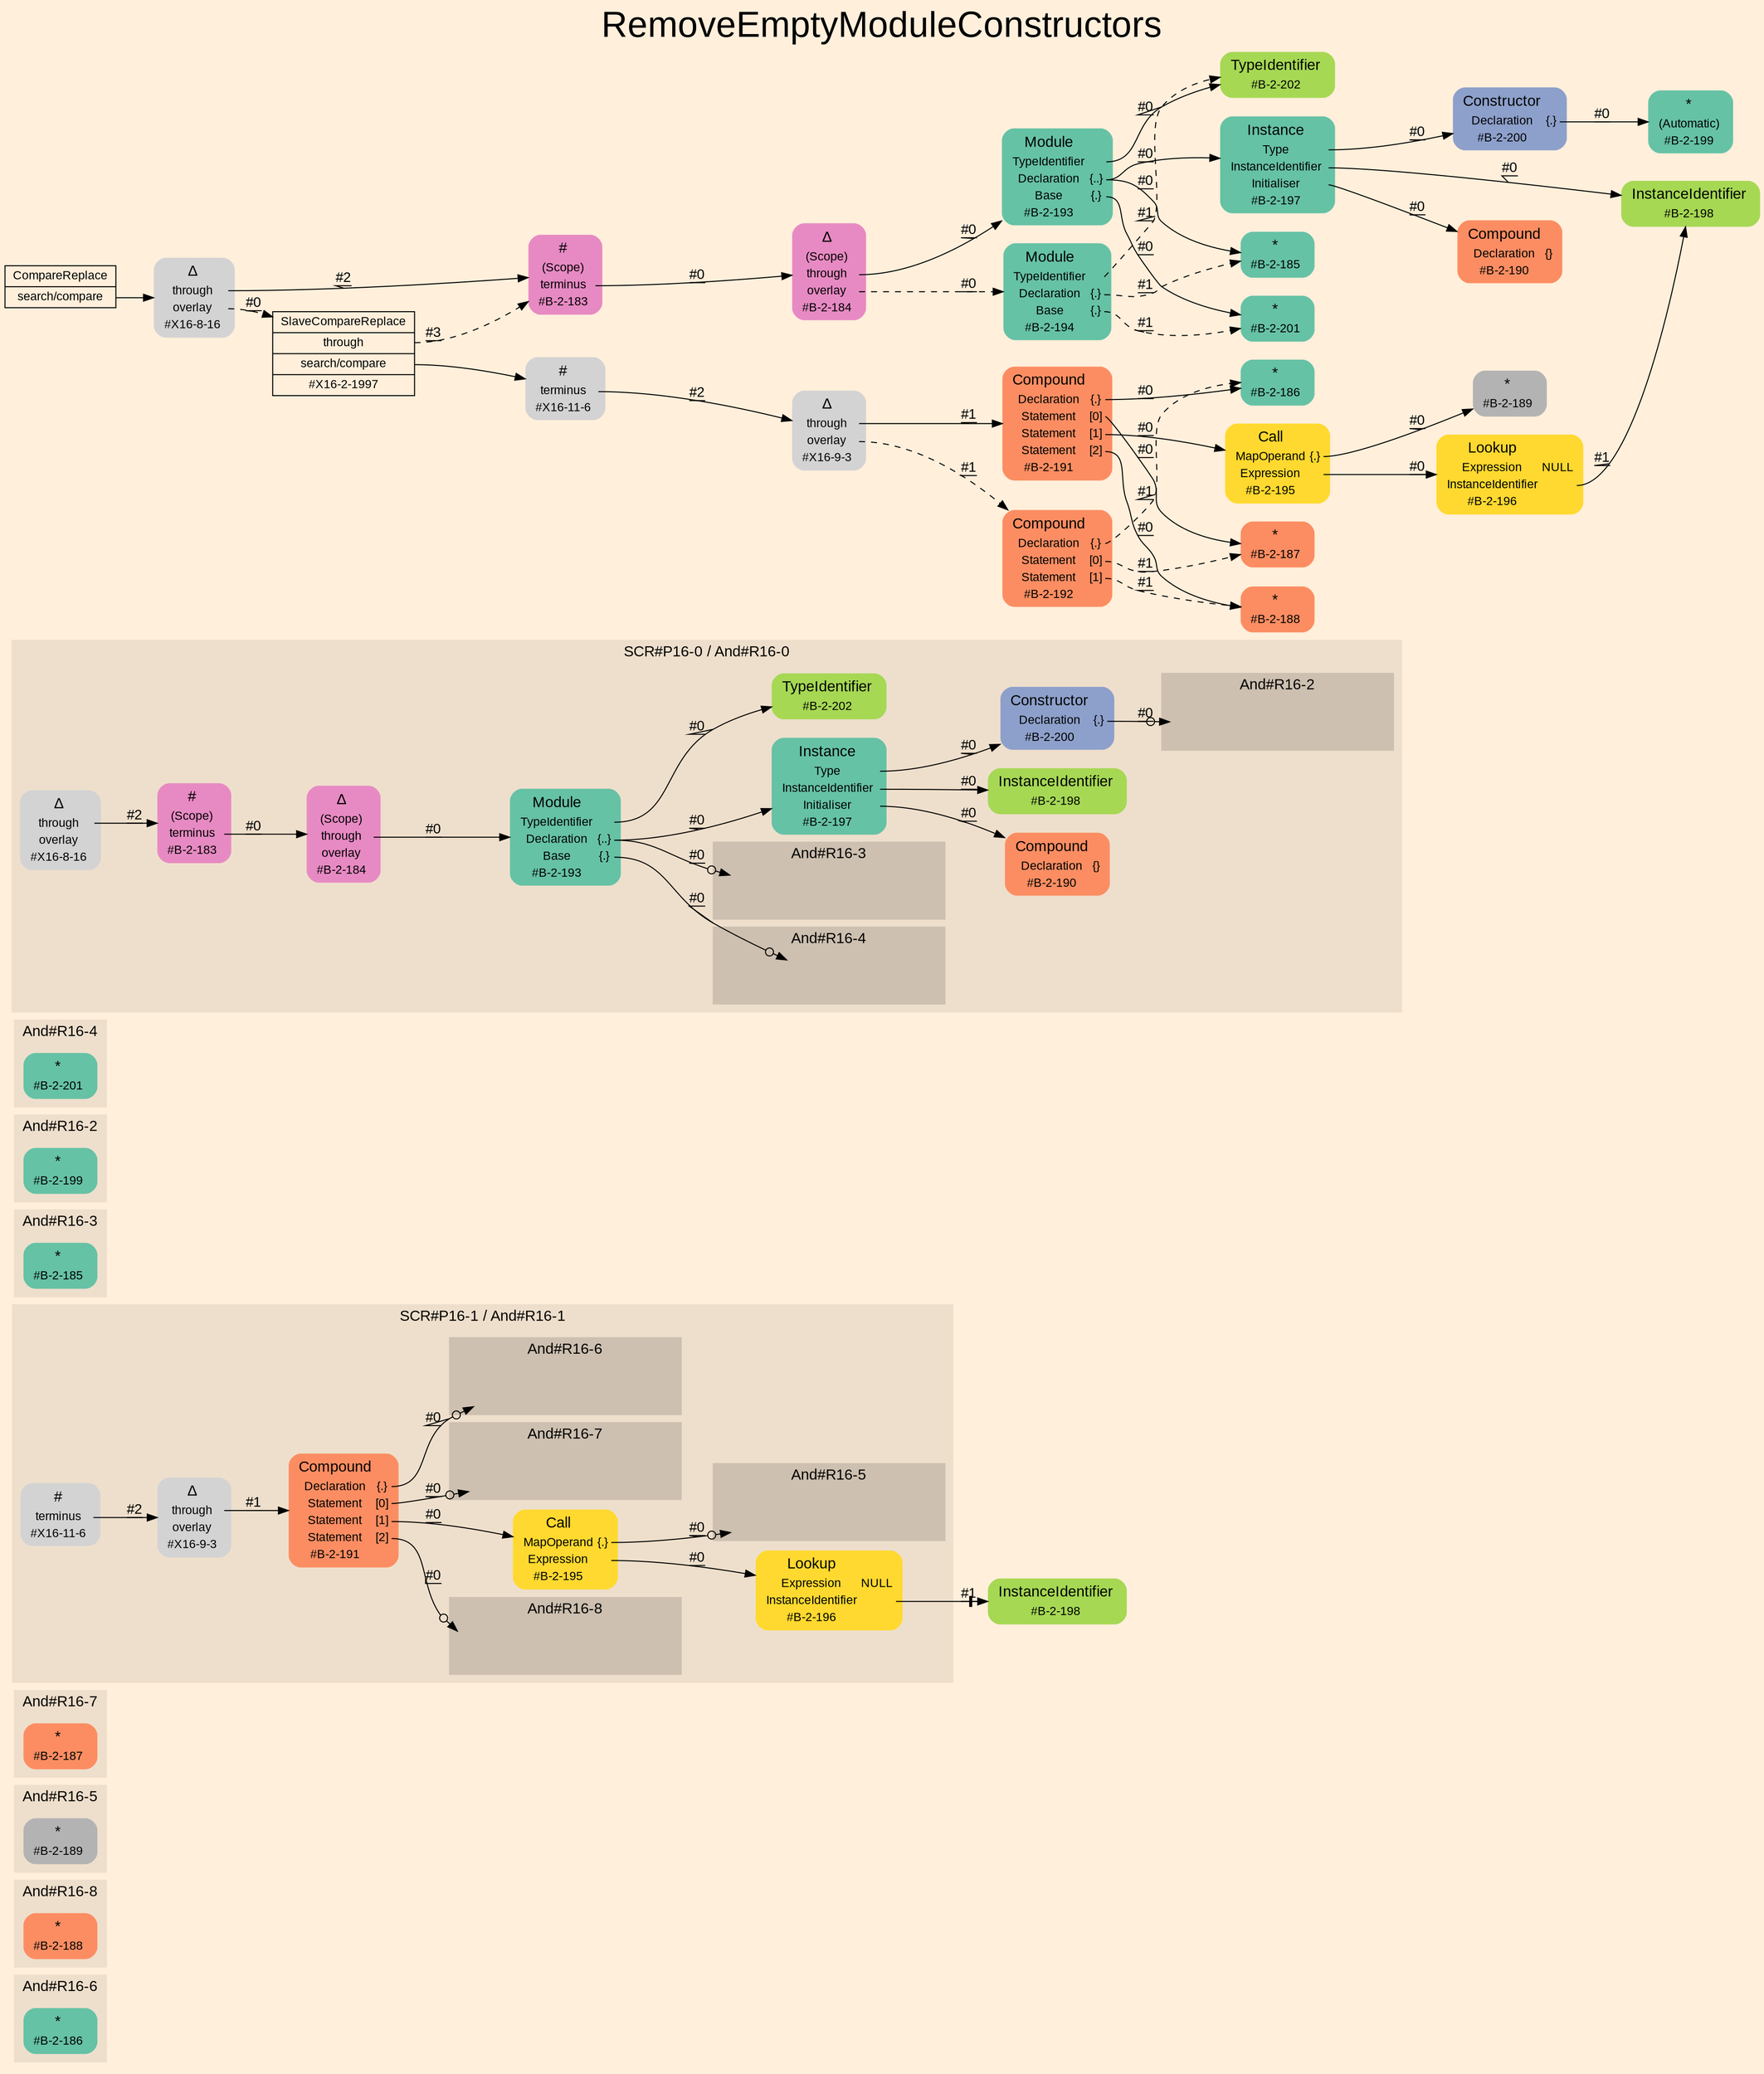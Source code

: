 digraph "RemoveEmptyModuleConstructors" {
label = "RemoveEmptyModuleConstructors"
labelloc = t
fontsize = "36"
graph [
    rankdir = "LR"
    ranksep = 0.3
    bgcolor = antiquewhite1
    color = black
    fontcolor = black
    fontname = "Arial"
];
node [
    fontname = "Arial"
];
edge [
    fontname = "Arial"
];

// -------------------- figure And#R16-6 --------------------
// -------- region And#R16-6 ----------
subgraph "clusterAnd#R16-6" {
    label = "And#R16-6"
    style = "filled"
    color = antiquewhite2
    fontsize = "15"
    "And#R16-6/#B-2-186" [
        // -------- block And#R16-6/#B-2-186 ----------
        shape = "plaintext"
        fillcolor = "/set28/1"
        label = <<TABLE BORDER="0" CELLBORDER="0" CELLSPACING="0">
         <TR><TD><FONT POINT-SIZE="15.0">*</FONT></TD><TD></TD></TR>
         <TR><TD>#B-2-186</TD><TD PORT="port0"></TD></TR>
        </TABLE>>
        style = "rounded,filled"
        fontsize = "12"
    ];
    
}


// -------------------- figure And#R16-8 --------------------
// -------- region And#R16-8 ----------
subgraph "clusterAnd#R16-8" {
    label = "And#R16-8"
    style = "filled"
    color = antiquewhite2
    fontsize = "15"
    "And#R16-8/#B-2-188" [
        // -------- block And#R16-8/#B-2-188 ----------
        shape = "plaintext"
        fillcolor = "/set28/2"
        label = <<TABLE BORDER="0" CELLBORDER="0" CELLSPACING="0">
         <TR><TD><FONT POINT-SIZE="15.0">*</FONT></TD><TD></TD></TR>
         <TR><TD>#B-2-188</TD><TD PORT="port0"></TD></TR>
        </TABLE>>
        style = "rounded,filled"
        fontsize = "12"
    ];
    
}


// -------------------- figure And#R16-5 --------------------
// -------- region And#R16-5 ----------
subgraph "clusterAnd#R16-5" {
    label = "And#R16-5"
    style = "filled"
    color = antiquewhite2
    fontsize = "15"
    "And#R16-5/#B-2-189" [
        // -------- block And#R16-5/#B-2-189 ----------
        shape = "plaintext"
        fillcolor = "/set28/8"
        label = <<TABLE BORDER="0" CELLBORDER="0" CELLSPACING="0">
         <TR><TD><FONT POINT-SIZE="15.0">*</FONT></TD><TD></TD></TR>
         <TR><TD>#B-2-189</TD><TD PORT="port0"></TD></TR>
        </TABLE>>
        style = "rounded,filled"
        fontsize = "12"
    ];
    
}


// -------------------- figure And#R16-7 --------------------
// -------- region And#R16-7 ----------
subgraph "clusterAnd#R16-7" {
    label = "And#R16-7"
    style = "filled"
    color = antiquewhite2
    fontsize = "15"
    "And#R16-7/#B-2-187" [
        // -------- block And#R16-7/#B-2-187 ----------
        shape = "plaintext"
        fillcolor = "/set28/2"
        label = <<TABLE BORDER="0" CELLBORDER="0" CELLSPACING="0">
         <TR><TD><FONT POINT-SIZE="15.0">*</FONT></TD><TD></TD></TR>
         <TR><TD>#B-2-187</TD><TD PORT="port0"></TD></TR>
        </TABLE>>
        style = "rounded,filled"
        fontsize = "12"
    ];
    
}


// -------------------- figure And#R16-1 --------------------
// -------- region And#R16-1 ----------
subgraph "clusterAnd#R16-1" {
    label = "SCR#P16-1 / And#R16-1"
    style = "filled"
    color = antiquewhite2
    fontsize = "15"
    "And#R16-1/#B-2-191" [
        // -------- block And#R16-1/#B-2-191 ----------
        shape = "plaintext"
        fillcolor = "/set28/2"
        label = <<TABLE BORDER="0" CELLBORDER="0" CELLSPACING="0">
         <TR><TD><FONT POINT-SIZE="15.0">Compound</FONT></TD><TD></TD></TR>
         <TR><TD>Declaration</TD><TD PORT="port0">{.}</TD></TR>
         <TR><TD>Statement</TD><TD PORT="port1">[0]</TD></TR>
         <TR><TD>Statement</TD><TD PORT="port2">[1]</TD></TR>
         <TR><TD>Statement</TD><TD PORT="port3">[2]</TD></TR>
         <TR><TD>#B-2-191</TD><TD PORT="port4"></TD></TR>
        </TABLE>>
        style = "rounded,filled"
        fontsize = "12"
    ];
    
    "And#R16-1/#B-2-195" [
        // -------- block And#R16-1/#B-2-195 ----------
        shape = "plaintext"
        fillcolor = "/set28/6"
        label = <<TABLE BORDER="0" CELLBORDER="0" CELLSPACING="0">
         <TR><TD><FONT POINT-SIZE="15.0">Call</FONT></TD><TD></TD></TR>
         <TR><TD>MapOperand</TD><TD PORT="port0">{.}</TD></TR>
         <TR><TD>Expression</TD><TD PORT="port1"></TD></TR>
         <TR><TD>#B-2-195</TD><TD PORT="port2"></TD></TR>
        </TABLE>>
        style = "rounded,filled"
        fontsize = "12"
    ];
    
    "And#R16-1/#X16-9-3" [
        // -------- block And#R16-1/#X16-9-3 ----------
        shape = "plaintext"
        label = <<TABLE BORDER="0" CELLBORDER="0" CELLSPACING="0">
         <TR><TD><FONT POINT-SIZE="15.0">Δ</FONT></TD><TD></TD></TR>
         <TR><TD>through</TD><TD PORT="port0"></TD></TR>
         <TR><TD>overlay</TD><TD PORT="port1"></TD></TR>
         <TR><TD>#X16-9-3</TD><TD PORT="port2"></TD></TR>
        </TABLE>>
        style = "rounded,filled"
        fontsize = "12"
    ];
    
    "And#R16-1/#B-2-196" [
        // -------- block And#R16-1/#B-2-196 ----------
        shape = "plaintext"
        fillcolor = "/set28/6"
        label = <<TABLE BORDER="0" CELLBORDER="0" CELLSPACING="0">
         <TR><TD><FONT POINT-SIZE="15.0">Lookup</FONT></TD><TD></TD></TR>
         <TR><TD>Expression</TD><TD PORT="port0">NULL</TD></TR>
         <TR><TD>InstanceIdentifier</TD><TD PORT="port1"></TD></TR>
         <TR><TD>#B-2-196</TD><TD PORT="port2"></TD></TR>
        </TABLE>>
        style = "rounded,filled"
        fontsize = "12"
    ];
    
    "And#R16-1/#X16-11-6" [
        // -------- block And#R16-1/#X16-11-6 ----------
        shape = "plaintext"
        label = <<TABLE BORDER="0" CELLBORDER="0" CELLSPACING="0">
         <TR><TD><FONT POINT-SIZE="15.0">#</FONT></TD><TD></TD></TR>
         <TR><TD>terminus</TD><TD PORT="port0"></TD></TR>
         <TR><TD>#X16-11-6</TD><TD PORT="port1"></TD></TR>
        </TABLE>>
        style = "rounded,filled"
        fontsize = "12"
    ];
    
    // -------- region And#R16-1/And#R16-5 ----------
    subgraph "clusterAnd#R16-1/And#R16-5" {
        label = "And#R16-5"
        style = "filled"
        color = antiquewhite3
        fontsize = "15"
        "And#R16-1/And#R16-5/#B-2-189" [
            // -------- block And#R16-1/And#R16-5/#B-2-189 ----------
            shape = none
            fillcolor = "/set28/8"
            style = "invisible"
        ];
        
    }
    
    // -------- region And#R16-1/And#R16-6 ----------
    subgraph "clusterAnd#R16-1/And#R16-6" {
        label = "And#R16-6"
        style = "filled"
        color = antiquewhite3
        fontsize = "15"
        "And#R16-1/And#R16-6/#B-2-186" [
            // -------- block And#R16-1/And#R16-6/#B-2-186 ----------
            shape = none
            fillcolor = "/set28/1"
            style = "invisible"
        ];
        
    }
    
    // -------- region And#R16-1/And#R16-7 ----------
    subgraph "clusterAnd#R16-1/And#R16-7" {
        label = "And#R16-7"
        style = "filled"
        color = antiquewhite3
        fontsize = "15"
        "And#R16-1/And#R16-7/#B-2-187" [
            // -------- block And#R16-1/And#R16-7/#B-2-187 ----------
            shape = none
            fillcolor = "/set28/2"
            style = "invisible"
        ];
        
    }
    
    // -------- region And#R16-1/And#R16-8 ----------
    subgraph "clusterAnd#R16-1/And#R16-8" {
        label = "And#R16-8"
        style = "filled"
        color = antiquewhite3
        fontsize = "15"
        "And#R16-1/And#R16-8/#B-2-188" [
            // -------- block And#R16-1/And#R16-8/#B-2-188 ----------
            shape = none
            fillcolor = "/set28/2"
            style = "invisible"
        ];
        
    }
    
}

"And#R16-1/#B-2-198" [
    // -------- block And#R16-1/#B-2-198 ----------
    shape = "plaintext"
    fillcolor = "/set28/5"
    label = <<TABLE BORDER="0" CELLBORDER="0" CELLSPACING="0">
     <TR><TD><FONT POINT-SIZE="15.0">InstanceIdentifier</FONT></TD><TD></TD></TR>
     <TR><TD>#B-2-198</TD><TD PORT="port0"></TD></TR>
    </TABLE>>
    style = "rounded,filled"
    fontsize = "12"
];

"And#R16-1/#B-2-191":port0 -> "And#R16-1/And#R16-6/#B-2-186" [
    arrowhead="normalnoneodot"
    label = "#0"
    decorate = true
    color = black
    fontcolor = black
];

"And#R16-1/#B-2-191":port1 -> "And#R16-1/And#R16-7/#B-2-187" [
    arrowhead="normalnoneodot"
    label = "#0"
    decorate = true
    color = black
    fontcolor = black
];

"And#R16-1/#B-2-191":port2 -> "And#R16-1/#B-2-195" [
    label = "#0"
    decorate = true
    color = black
    fontcolor = black
];

"And#R16-1/#B-2-191":port3 -> "And#R16-1/And#R16-8/#B-2-188" [
    arrowhead="normalnoneodot"
    label = "#0"
    decorate = true
    color = black
    fontcolor = black
];

"And#R16-1/#B-2-195":port0 -> "And#R16-1/And#R16-5/#B-2-189" [
    arrowhead="normalnoneodot"
    label = "#0"
    decorate = true
    color = black
    fontcolor = black
];

"And#R16-1/#B-2-195":port1 -> "And#R16-1/#B-2-196" [
    label = "#0"
    decorate = true
    color = black
    fontcolor = black
];

"And#R16-1/#X16-9-3":port0 -> "And#R16-1/#B-2-191" [
    label = "#1"
    decorate = true
    color = black
    fontcolor = black
];

"And#R16-1/#B-2-196":port1 -> "And#R16-1/#B-2-198" [
    arrowhead="normalnonetee"
    label = "#1"
    decorate = true
    color = black
    fontcolor = black
];

"And#R16-1/#X16-11-6":port0 -> "And#R16-1/#X16-9-3" [
    label = "#2"
    decorate = true
    color = black
    fontcolor = black
];


// -------------------- figure And#R16-3 --------------------
// -------- region And#R16-3 ----------
subgraph "clusterAnd#R16-3" {
    label = "And#R16-3"
    style = "filled"
    color = antiquewhite2
    fontsize = "15"
    "And#R16-3/#B-2-185" [
        // -------- block And#R16-3/#B-2-185 ----------
        shape = "plaintext"
        fillcolor = "/set28/1"
        label = <<TABLE BORDER="0" CELLBORDER="0" CELLSPACING="0">
         <TR><TD><FONT POINT-SIZE="15.0">*</FONT></TD><TD></TD></TR>
         <TR><TD>#B-2-185</TD><TD PORT="port0"></TD></TR>
        </TABLE>>
        style = "rounded,filled"
        fontsize = "12"
    ];
    
}


// -------------------- figure And#R16-2 --------------------
// -------- region And#R16-2 ----------
subgraph "clusterAnd#R16-2" {
    label = "And#R16-2"
    style = "filled"
    color = antiquewhite2
    fontsize = "15"
    "And#R16-2/#B-2-199" [
        // -------- block And#R16-2/#B-2-199 ----------
        shape = "plaintext"
        fillcolor = "/set28/1"
        label = <<TABLE BORDER="0" CELLBORDER="0" CELLSPACING="0">
         <TR><TD><FONT POINT-SIZE="15.0">*</FONT></TD><TD></TD></TR>
         <TR><TD>#B-2-199</TD><TD PORT="port0"></TD></TR>
        </TABLE>>
        style = "rounded,filled"
        fontsize = "12"
    ];
    
}


// -------------------- figure And#R16-4 --------------------
// -------- region And#R16-4 ----------
subgraph "clusterAnd#R16-4" {
    label = "And#R16-4"
    style = "filled"
    color = antiquewhite2
    fontsize = "15"
    "And#R16-4/#B-2-201" [
        // -------- block And#R16-4/#B-2-201 ----------
        shape = "plaintext"
        fillcolor = "/set28/1"
        label = <<TABLE BORDER="0" CELLBORDER="0" CELLSPACING="0">
         <TR><TD><FONT POINT-SIZE="15.0">*</FONT></TD><TD></TD></TR>
         <TR><TD>#B-2-201</TD><TD PORT="port0"></TD></TR>
        </TABLE>>
        style = "rounded,filled"
        fontsize = "12"
    ];
    
}


// -------------------- figure And#R16-0 --------------------
// -------- region And#R16-0 ----------
subgraph "clusterAnd#R16-0" {
    label = "SCR#P16-0 / And#R16-0"
    style = "filled"
    color = antiquewhite2
    fontsize = "15"
    "And#R16-0/#B-2-193" [
        // -------- block And#R16-0/#B-2-193 ----------
        shape = "plaintext"
        fillcolor = "/set28/1"
        label = <<TABLE BORDER="0" CELLBORDER="0" CELLSPACING="0">
         <TR><TD><FONT POINT-SIZE="15.0">Module</FONT></TD><TD></TD></TR>
         <TR><TD>TypeIdentifier</TD><TD PORT="port0"></TD></TR>
         <TR><TD>Declaration</TD><TD PORT="port1">{..}</TD></TR>
         <TR><TD>Base</TD><TD PORT="port2">{.}</TD></TR>
         <TR><TD>#B-2-193</TD><TD PORT="port3"></TD></TR>
        </TABLE>>
        style = "rounded,filled"
        fontsize = "12"
    ];
    
    "And#R16-0/#B-2-200" [
        // -------- block And#R16-0/#B-2-200 ----------
        shape = "plaintext"
        fillcolor = "/set28/3"
        label = <<TABLE BORDER="0" CELLBORDER="0" CELLSPACING="0">
         <TR><TD><FONT POINT-SIZE="15.0">Constructor</FONT></TD><TD></TD></TR>
         <TR><TD>Declaration</TD><TD PORT="port0">{.}</TD></TR>
         <TR><TD>#B-2-200</TD><TD PORT="port1"></TD></TR>
        </TABLE>>
        style = "rounded,filled"
        fontsize = "12"
    ];
    
    "And#R16-0/#B-2-183" [
        // -------- block And#R16-0/#B-2-183 ----------
        shape = "plaintext"
        fillcolor = "/set28/4"
        label = <<TABLE BORDER="0" CELLBORDER="0" CELLSPACING="0">
         <TR><TD><FONT POINT-SIZE="15.0">#</FONT></TD><TD></TD></TR>
         <TR><TD>(Scope)</TD><TD PORT="port0"></TD></TR>
         <TR><TD>terminus</TD><TD PORT="port1"></TD></TR>
         <TR><TD>#B-2-183</TD><TD PORT="port2"></TD></TR>
        </TABLE>>
        style = "rounded,filled"
        fontsize = "12"
    ];
    
    "And#R16-0/#B-2-184" [
        // -------- block And#R16-0/#B-2-184 ----------
        shape = "plaintext"
        fillcolor = "/set28/4"
        label = <<TABLE BORDER="0" CELLBORDER="0" CELLSPACING="0">
         <TR><TD><FONT POINT-SIZE="15.0">Δ</FONT></TD><TD></TD></TR>
         <TR><TD>(Scope)</TD><TD PORT="port0"></TD></TR>
         <TR><TD>through</TD><TD PORT="port1"></TD></TR>
         <TR><TD>overlay</TD><TD PORT="port2"></TD></TR>
         <TR><TD>#B-2-184</TD><TD PORT="port3"></TD></TR>
        </TABLE>>
        style = "rounded,filled"
        fontsize = "12"
    ];
    
    "And#R16-0/#B-2-197" [
        // -------- block And#R16-0/#B-2-197 ----------
        shape = "plaintext"
        fillcolor = "/set28/1"
        label = <<TABLE BORDER="0" CELLBORDER="0" CELLSPACING="0">
         <TR><TD><FONT POINT-SIZE="15.0">Instance</FONT></TD><TD></TD></TR>
         <TR><TD>Type</TD><TD PORT="port0"></TD></TR>
         <TR><TD>InstanceIdentifier</TD><TD PORT="port1"></TD></TR>
         <TR><TD>Initialiser</TD><TD PORT="port2"></TD></TR>
         <TR><TD>#B-2-197</TD><TD PORT="port3"></TD></TR>
        </TABLE>>
        style = "rounded,filled"
        fontsize = "12"
    ];
    
    "And#R16-0/#B-2-202" [
        // -------- block And#R16-0/#B-2-202 ----------
        shape = "plaintext"
        fillcolor = "/set28/5"
        label = <<TABLE BORDER="0" CELLBORDER="0" CELLSPACING="0">
         <TR><TD><FONT POINT-SIZE="15.0">TypeIdentifier</FONT></TD><TD></TD></TR>
         <TR><TD>#B-2-202</TD><TD PORT="port0"></TD></TR>
        </TABLE>>
        style = "rounded,filled"
        fontsize = "12"
    ];
    
    "And#R16-0/#B-2-198" [
        // -------- block And#R16-0/#B-2-198 ----------
        shape = "plaintext"
        fillcolor = "/set28/5"
        label = <<TABLE BORDER="0" CELLBORDER="0" CELLSPACING="0">
         <TR><TD><FONT POINT-SIZE="15.0">InstanceIdentifier</FONT></TD><TD></TD></TR>
         <TR><TD>#B-2-198</TD><TD PORT="port0"></TD></TR>
        </TABLE>>
        style = "rounded,filled"
        fontsize = "12"
    ];
    
    "And#R16-0/#X16-8-16" [
        // -------- block And#R16-0/#X16-8-16 ----------
        shape = "plaintext"
        label = <<TABLE BORDER="0" CELLBORDER="0" CELLSPACING="0">
         <TR><TD><FONT POINT-SIZE="15.0">Δ</FONT></TD><TD></TD></TR>
         <TR><TD>through</TD><TD PORT="port0"></TD></TR>
         <TR><TD>overlay</TD><TD PORT="port1"></TD></TR>
         <TR><TD>#X16-8-16</TD><TD PORT="port2"></TD></TR>
        </TABLE>>
        style = "rounded,filled"
        fontsize = "12"
    ];
    
    "And#R16-0/#B-2-190" [
        // -------- block And#R16-0/#B-2-190 ----------
        shape = "plaintext"
        fillcolor = "/set28/2"
        label = <<TABLE BORDER="0" CELLBORDER="0" CELLSPACING="0">
         <TR><TD><FONT POINT-SIZE="15.0">Compound</FONT></TD><TD></TD></TR>
         <TR><TD>Declaration</TD><TD PORT="port0">{}</TD></TR>
         <TR><TD>#B-2-190</TD><TD PORT="port1"></TD></TR>
        </TABLE>>
        style = "rounded,filled"
        fontsize = "12"
    ];
    
    // -------- region And#R16-0/And#R16-2 ----------
    subgraph "clusterAnd#R16-0/And#R16-2" {
        label = "And#R16-2"
        style = "filled"
        color = antiquewhite3
        fontsize = "15"
        "And#R16-0/And#R16-2/#B-2-199" [
            // -------- block And#R16-0/And#R16-2/#B-2-199 ----------
            shape = none
            fillcolor = "/set28/1"
            style = "invisible"
        ];
        
    }
    
    // -------- region And#R16-0/And#R16-3 ----------
    subgraph "clusterAnd#R16-0/And#R16-3" {
        label = "And#R16-3"
        style = "filled"
        color = antiquewhite3
        fontsize = "15"
        "And#R16-0/And#R16-3/#B-2-185" [
            // -------- block And#R16-0/And#R16-3/#B-2-185 ----------
            shape = none
            fillcolor = "/set28/1"
            style = "invisible"
        ];
        
    }
    
    // -------- region And#R16-0/And#R16-4 ----------
    subgraph "clusterAnd#R16-0/And#R16-4" {
        label = "And#R16-4"
        style = "filled"
        color = antiquewhite3
        fontsize = "15"
        "And#R16-0/And#R16-4/#B-2-201" [
            // -------- block And#R16-0/And#R16-4/#B-2-201 ----------
            shape = none
            fillcolor = "/set28/1"
            style = "invisible"
        ];
        
    }
    
}

"And#R16-0/#B-2-193":port0 -> "And#R16-0/#B-2-202" [
    label = "#0"
    decorate = true
    color = black
    fontcolor = black
];

"And#R16-0/#B-2-193":port1 -> "And#R16-0/#B-2-197" [
    label = "#0"
    decorate = true
    color = black
    fontcolor = black
];

"And#R16-0/#B-2-193":port1 -> "And#R16-0/And#R16-3/#B-2-185" [
    arrowhead="normalnoneodot"
    label = "#0"
    decorate = true
    color = black
    fontcolor = black
];

"And#R16-0/#B-2-193":port2 -> "And#R16-0/And#R16-4/#B-2-201" [
    arrowhead="normalnoneodot"
    label = "#0"
    decorate = true
    color = black
    fontcolor = black
];

"And#R16-0/#B-2-200":port0 -> "And#R16-0/And#R16-2/#B-2-199" [
    arrowhead="normalnoneodot"
    label = "#0"
    decorate = true
    color = black
    fontcolor = black
];

"And#R16-0/#B-2-183":port1 -> "And#R16-0/#B-2-184" [
    label = "#0"
    decorate = true
    color = black
    fontcolor = black
];

"And#R16-0/#B-2-184":port1 -> "And#R16-0/#B-2-193" [
    label = "#0"
    decorate = true
    color = black
    fontcolor = black
];

"And#R16-0/#B-2-197":port0 -> "And#R16-0/#B-2-200" [
    label = "#0"
    decorate = true
    color = black
    fontcolor = black
];

"And#R16-0/#B-2-197":port1 -> "And#R16-0/#B-2-198" [
    label = "#0"
    decorate = true
    color = black
    fontcolor = black
];

"And#R16-0/#B-2-197":port2 -> "And#R16-0/#B-2-190" [
    label = "#0"
    decorate = true
    color = black
    fontcolor = black
];

"And#R16-0/#X16-8-16":port0 -> "And#R16-0/#B-2-183" [
    label = "#2"
    decorate = true
    color = black
    fontcolor = black
];


// -------------------- transformation figure --------------------
"CR#X16-10-16" [
    // -------- block CR#X16-10-16 ----------
    shape = "record"
    fillcolor = antiquewhite1
    label = "<fixed> CompareReplace | <port0> search/compare"
    style = "filled"
    fontsize = "12"
    color = black
    fontcolor = black
];

"#X16-8-16" [
    // -------- block #X16-8-16 ----------
    shape = "plaintext"
    label = <<TABLE BORDER="0" CELLBORDER="0" CELLSPACING="0">
     <TR><TD><FONT POINT-SIZE="15.0">Δ</FONT></TD><TD></TD></TR>
     <TR><TD>through</TD><TD PORT="port0"></TD></TR>
     <TR><TD>overlay</TD><TD PORT="port1"></TD></TR>
     <TR><TD>#X16-8-16</TD><TD PORT="port2"></TD></TR>
    </TABLE>>
    style = "rounded,filled"
    fontsize = "12"
];

"#B-2-183" [
    // -------- block #B-2-183 ----------
    shape = "plaintext"
    fillcolor = "/set28/4"
    label = <<TABLE BORDER="0" CELLBORDER="0" CELLSPACING="0">
     <TR><TD><FONT POINT-SIZE="15.0">#</FONT></TD><TD></TD></TR>
     <TR><TD>(Scope)</TD><TD PORT="port0"></TD></TR>
     <TR><TD>terminus</TD><TD PORT="port1"></TD></TR>
     <TR><TD>#B-2-183</TD><TD PORT="port2"></TD></TR>
    </TABLE>>
    style = "rounded,filled"
    fontsize = "12"
];

"#B-2-184" [
    // -------- block #B-2-184 ----------
    shape = "plaintext"
    fillcolor = "/set28/4"
    label = <<TABLE BORDER="0" CELLBORDER="0" CELLSPACING="0">
     <TR><TD><FONT POINT-SIZE="15.0">Δ</FONT></TD><TD></TD></TR>
     <TR><TD>(Scope)</TD><TD PORT="port0"></TD></TR>
     <TR><TD>through</TD><TD PORT="port1"></TD></TR>
     <TR><TD>overlay</TD><TD PORT="port2"></TD></TR>
     <TR><TD>#B-2-184</TD><TD PORT="port3"></TD></TR>
    </TABLE>>
    style = "rounded,filled"
    fontsize = "12"
];

"#B-2-193" [
    // -------- block #B-2-193 ----------
    shape = "plaintext"
    fillcolor = "/set28/1"
    label = <<TABLE BORDER="0" CELLBORDER="0" CELLSPACING="0">
     <TR><TD><FONT POINT-SIZE="15.0">Module</FONT></TD><TD></TD></TR>
     <TR><TD>TypeIdentifier</TD><TD PORT="port0"></TD></TR>
     <TR><TD>Declaration</TD><TD PORT="port1">{..}</TD></TR>
     <TR><TD>Base</TD><TD PORT="port2">{.}</TD></TR>
     <TR><TD>#B-2-193</TD><TD PORT="port3"></TD></TR>
    </TABLE>>
    style = "rounded,filled"
    fontsize = "12"
];

"#B-2-202" [
    // -------- block #B-2-202 ----------
    shape = "plaintext"
    fillcolor = "/set28/5"
    label = <<TABLE BORDER="0" CELLBORDER="0" CELLSPACING="0">
     <TR><TD><FONT POINT-SIZE="15.0">TypeIdentifier</FONT></TD><TD></TD></TR>
     <TR><TD>#B-2-202</TD><TD PORT="port0"></TD></TR>
    </TABLE>>
    style = "rounded,filled"
    fontsize = "12"
];

"#B-2-197" [
    // -------- block #B-2-197 ----------
    shape = "plaintext"
    fillcolor = "/set28/1"
    label = <<TABLE BORDER="0" CELLBORDER="0" CELLSPACING="0">
     <TR><TD><FONT POINT-SIZE="15.0">Instance</FONT></TD><TD></TD></TR>
     <TR><TD>Type</TD><TD PORT="port0"></TD></TR>
     <TR><TD>InstanceIdentifier</TD><TD PORT="port1"></TD></TR>
     <TR><TD>Initialiser</TD><TD PORT="port2"></TD></TR>
     <TR><TD>#B-2-197</TD><TD PORT="port3"></TD></TR>
    </TABLE>>
    style = "rounded,filled"
    fontsize = "12"
];

"#B-2-200" [
    // -------- block #B-2-200 ----------
    shape = "plaintext"
    fillcolor = "/set28/3"
    label = <<TABLE BORDER="0" CELLBORDER="0" CELLSPACING="0">
     <TR><TD><FONT POINT-SIZE="15.0">Constructor</FONT></TD><TD></TD></TR>
     <TR><TD>Declaration</TD><TD PORT="port0">{.}</TD></TR>
     <TR><TD>#B-2-200</TD><TD PORT="port1"></TD></TR>
    </TABLE>>
    style = "rounded,filled"
    fontsize = "12"
];

"#B-2-199" [
    // -------- block #B-2-199 ----------
    shape = "plaintext"
    fillcolor = "/set28/1"
    label = <<TABLE BORDER="0" CELLBORDER="0" CELLSPACING="0">
     <TR><TD><FONT POINT-SIZE="15.0">*</FONT></TD><TD></TD></TR>
     <TR><TD>(Automatic)</TD><TD PORT="port0"></TD></TR>
     <TR><TD>#B-2-199</TD><TD PORT="port1"></TD></TR>
    </TABLE>>
    style = "rounded,filled"
    fontsize = "12"
];

"#B-2-198" [
    // -------- block #B-2-198 ----------
    shape = "plaintext"
    fillcolor = "/set28/5"
    label = <<TABLE BORDER="0" CELLBORDER="0" CELLSPACING="0">
     <TR><TD><FONT POINT-SIZE="15.0">InstanceIdentifier</FONT></TD><TD></TD></TR>
     <TR><TD>#B-2-198</TD><TD PORT="port0"></TD></TR>
    </TABLE>>
    style = "rounded,filled"
    fontsize = "12"
];

"#B-2-190" [
    // -------- block #B-2-190 ----------
    shape = "plaintext"
    fillcolor = "/set28/2"
    label = <<TABLE BORDER="0" CELLBORDER="0" CELLSPACING="0">
     <TR><TD><FONT POINT-SIZE="15.0">Compound</FONT></TD><TD></TD></TR>
     <TR><TD>Declaration</TD><TD PORT="port0">{}</TD></TR>
     <TR><TD>#B-2-190</TD><TD PORT="port1"></TD></TR>
    </TABLE>>
    style = "rounded,filled"
    fontsize = "12"
];

"#B-2-185" [
    // -------- block #B-2-185 ----------
    shape = "plaintext"
    fillcolor = "/set28/1"
    label = <<TABLE BORDER="0" CELLBORDER="0" CELLSPACING="0">
     <TR><TD><FONT POINT-SIZE="15.0">*</FONT></TD><TD></TD></TR>
     <TR><TD>#B-2-185</TD><TD PORT="port0"></TD></TR>
    </TABLE>>
    style = "rounded,filled"
    fontsize = "12"
];

"#B-2-201" [
    // -------- block #B-2-201 ----------
    shape = "plaintext"
    fillcolor = "/set28/1"
    label = <<TABLE BORDER="0" CELLBORDER="0" CELLSPACING="0">
     <TR><TD><FONT POINT-SIZE="15.0">*</FONT></TD><TD></TD></TR>
     <TR><TD>#B-2-201</TD><TD PORT="port0"></TD></TR>
    </TABLE>>
    style = "rounded,filled"
    fontsize = "12"
];

"#B-2-194" [
    // -------- block #B-2-194 ----------
    shape = "plaintext"
    fillcolor = "/set28/1"
    label = <<TABLE BORDER="0" CELLBORDER="0" CELLSPACING="0">
     <TR><TD><FONT POINT-SIZE="15.0">Module</FONT></TD><TD></TD></TR>
     <TR><TD>TypeIdentifier</TD><TD PORT="port0"></TD></TR>
     <TR><TD>Declaration</TD><TD PORT="port1">{.}</TD></TR>
     <TR><TD>Base</TD><TD PORT="port2">{.}</TD></TR>
     <TR><TD>#B-2-194</TD><TD PORT="port3"></TD></TR>
    </TABLE>>
    style = "rounded,filled"
    fontsize = "12"
];

"#X16-2-1997" [
    // -------- block #X16-2-1997 ----------
    shape = "record"
    fillcolor = antiquewhite1
    label = "<fixed> SlaveCompareReplace | <port0> through | <port1> search/compare | <port2> #X16-2-1997"
    style = "filled"
    fontsize = "12"
    color = black
    fontcolor = black
];

"#X16-11-6" [
    // -------- block #X16-11-6 ----------
    shape = "plaintext"
    label = <<TABLE BORDER="0" CELLBORDER="0" CELLSPACING="0">
     <TR><TD><FONT POINT-SIZE="15.0">#</FONT></TD><TD></TD></TR>
     <TR><TD>terminus</TD><TD PORT="port0"></TD></TR>
     <TR><TD>#X16-11-6</TD><TD PORT="port1"></TD></TR>
    </TABLE>>
    style = "rounded,filled"
    fontsize = "12"
];

"#X16-9-3" [
    // -------- block #X16-9-3 ----------
    shape = "plaintext"
    label = <<TABLE BORDER="0" CELLBORDER="0" CELLSPACING="0">
     <TR><TD><FONT POINT-SIZE="15.0">Δ</FONT></TD><TD></TD></TR>
     <TR><TD>through</TD><TD PORT="port0"></TD></TR>
     <TR><TD>overlay</TD><TD PORT="port1"></TD></TR>
     <TR><TD>#X16-9-3</TD><TD PORT="port2"></TD></TR>
    </TABLE>>
    style = "rounded,filled"
    fontsize = "12"
];

"#B-2-191" [
    // -------- block #B-2-191 ----------
    shape = "plaintext"
    fillcolor = "/set28/2"
    label = <<TABLE BORDER="0" CELLBORDER="0" CELLSPACING="0">
     <TR><TD><FONT POINT-SIZE="15.0">Compound</FONT></TD><TD></TD></TR>
     <TR><TD>Declaration</TD><TD PORT="port0">{.}</TD></TR>
     <TR><TD>Statement</TD><TD PORT="port1">[0]</TD></TR>
     <TR><TD>Statement</TD><TD PORT="port2">[1]</TD></TR>
     <TR><TD>Statement</TD><TD PORT="port3">[2]</TD></TR>
     <TR><TD>#B-2-191</TD><TD PORT="port4"></TD></TR>
    </TABLE>>
    style = "rounded,filled"
    fontsize = "12"
];

"#B-2-186" [
    // -------- block #B-2-186 ----------
    shape = "plaintext"
    fillcolor = "/set28/1"
    label = <<TABLE BORDER="0" CELLBORDER="0" CELLSPACING="0">
     <TR><TD><FONT POINT-SIZE="15.0">*</FONT></TD><TD></TD></TR>
     <TR><TD>#B-2-186</TD><TD PORT="port0"></TD></TR>
    </TABLE>>
    style = "rounded,filled"
    fontsize = "12"
];

"#B-2-187" [
    // -------- block #B-2-187 ----------
    shape = "plaintext"
    fillcolor = "/set28/2"
    label = <<TABLE BORDER="0" CELLBORDER="0" CELLSPACING="0">
     <TR><TD><FONT POINT-SIZE="15.0">*</FONT></TD><TD></TD></TR>
     <TR><TD>#B-2-187</TD><TD PORT="port0"></TD></TR>
    </TABLE>>
    style = "rounded,filled"
    fontsize = "12"
];

"#B-2-195" [
    // -------- block #B-2-195 ----------
    shape = "plaintext"
    fillcolor = "/set28/6"
    label = <<TABLE BORDER="0" CELLBORDER="0" CELLSPACING="0">
     <TR><TD><FONT POINT-SIZE="15.0">Call</FONT></TD><TD></TD></TR>
     <TR><TD>MapOperand</TD><TD PORT="port0">{.}</TD></TR>
     <TR><TD>Expression</TD><TD PORT="port1"></TD></TR>
     <TR><TD>#B-2-195</TD><TD PORT="port2"></TD></TR>
    </TABLE>>
    style = "rounded,filled"
    fontsize = "12"
];

"#B-2-189" [
    // -------- block #B-2-189 ----------
    shape = "plaintext"
    fillcolor = "/set28/8"
    label = <<TABLE BORDER="0" CELLBORDER="0" CELLSPACING="0">
     <TR><TD><FONT POINT-SIZE="15.0">*</FONT></TD><TD></TD></TR>
     <TR><TD>#B-2-189</TD><TD PORT="port0"></TD></TR>
    </TABLE>>
    style = "rounded,filled"
    fontsize = "12"
];

"#B-2-196" [
    // -------- block #B-2-196 ----------
    shape = "plaintext"
    fillcolor = "/set28/6"
    label = <<TABLE BORDER="0" CELLBORDER="0" CELLSPACING="0">
     <TR><TD><FONT POINT-SIZE="15.0">Lookup</FONT></TD><TD></TD></TR>
     <TR><TD>Expression</TD><TD PORT="port0">NULL</TD></TR>
     <TR><TD>InstanceIdentifier</TD><TD PORT="port1"></TD></TR>
     <TR><TD>#B-2-196</TD><TD PORT="port2"></TD></TR>
    </TABLE>>
    style = "rounded,filled"
    fontsize = "12"
];

"#B-2-188" [
    // -------- block #B-2-188 ----------
    shape = "plaintext"
    fillcolor = "/set28/2"
    label = <<TABLE BORDER="0" CELLBORDER="0" CELLSPACING="0">
     <TR><TD><FONT POINT-SIZE="15.0">*</FONT></TD><TD></TD></TR>
     <TR><TD>#B-2-188</TD><TD PORT="port0"></TD></TR>
    </TABLE>>
    style = "rounded,filled"
    fontsize = "12"
];

"#B-2-192" [
    // -------- block #B-2-192 ----------
    shape = "plaintext"
    fillcolor = "/set28/2"
    label = <<TABLE BORDER="0" CELLBORDER="0" CELLSPACING="0">
     <TR><TD><FONT POINT-SIZE="15.0">Compound</FONT></TD><TD></TD></TR>
     <TR><TD>Declaration</TD><TD PORT="port0">{.}</TD></TR>
     <TR><TD>Statement</TD><TD PORT="port1">[0]</TD></TR>
     <TR><TD>Statement</TD><TD PORT="port2">[1]</TD></TR>
     <TR><TD>#B-2-192</TD><TD PORT="port3"></TD></TR>
    </TABLE>>
    style = "rounded,filled"
    fontsize = "12"
];

"CR#X16-10-16":port0 -> "#X16-8-16" [
    label = ""
    decorate = true
    color = black
    fontcolor = black
];

"#X16-8-16":port0 -> "#B-2-183" [
    label = "#2"
    decorate = true
    color = black
    fontcolor = black
];

"#X16-8-16":port1 -> "#X16-2-1997" [
    style="dashed"
    label = "#0"
    decorate = true
    color = black
    fontcolor = black
];

"#B-2-183":port1 -> "#B-2-184" [
    label = "#0"
    decorate = true
    color = black
    fontcolor = black
];

"#B-2-184":port1 -> "#B-2-193" [
    label = "#0"
    decorate = true
    color = black
    fontcolor = black
];

"#B-2-184":port2 -> "#B-2-194" [
    style="dashed"
    label = "#0"
    decorate = true
    color = black
    fontcolor = black
];

"#B-2-193":port0 -> "#B-2-202" [
    label = "#0"
    decorate = true
    color = black
    fontcolor = black
];

"#B-2-193":port1 -> "#B-2-197" [
    label = "#0"
    decorate = true
    color = black
    fontcolor = black
];

"#B-2-193":port1 -> "#B-2-185" [
    label = "#0"
    decorate = true
    color = black
    fontcolor = black
];

"#B-2-193":port2 -> "#B-2-201" [
    label = "#0"
    decorate = true
    color = black
    fontcolor = black
];

"#B-2-197":port0 -> "#B-2-200" [
    label = "#0"
    decorate = true
    color = black
    fontcolor = black
];

"#B-2-197":port1 -> "#B-2-198" [
    label = "#0"
    decorate = true
    color = black
    fontcolor = black
];

"#B-2-197":port2 -> "#B-2-190" [
    label = "#0"
    decorate = true
    color = black
    fontcolor = black
];

"#B-2-200":port0 -> "#B-2-199" [
    label = "#0"
    decorate = true
    color = black
    fontcolor = black
];

"#B-2-194":port0 -> "#B-2-202" [
    style="dashed"
    label = "#1"
    decorate = true
    color = black
    fontcolor = black
];

"#B-2-194":port1 -> "#B-2-185" [
    style="dashed"
    label = "#1"
    decorate = true
    color = black
    fontcolor = black
];

"#B-2-194":port2 -> "#B-2-201" [
    style="dashed"
    label = "#1"
    decorate = true
    color = black
    fontcolor = black
];

"#X16-2-1997":port0 -> "#B-2-183" [
    style="dashed"
    label = "#3"
    decorate = true
    color = black
    fontcolor = black
];

"#X16-2-1997":port1 -> "#X16-11-6" [
    label = ""
    decorate = true
    color = black
    fontcolor = black
];

"#X16-11-6":port0 -> "#X16-9-3" [
    label = "#2"
    decorate = true
    color = black
    fontcolor = black
];

"#X16-9-3":port0 -> "#B-2-191" [
    label = "#1"
    decorate = true
    color = black
    fontcolor = black
];

"#X16-9-3":port1 -> "#B-2-192" [
    style="dashed"
    label = "#1"
    decorate = true
    color = black
    fontcolor = black
];

"#B-2-191":port0 -> "#B-2-186" [
    label = "#0"
    decorate = true
    color = black
    fontcolor = black
];

"#B-2-191":port1 -> "#B-2-187" [
    label = "#0"
    decorate = true
    color = black
    fontcolor = black
];

"#B-2-191":port2 -> "#B-2-195" [
    label = "#0"
    decorate = true
    color = black
    fontcolor = black
];

"#B-2-191":port3 -> "#B-2-188" [
    label = "#0"
    decorate = true
    color = black
    fontcolor = black
];

"#B-2-195":port0 -> "#B-2-189" [
    label = "#0"
    decorate = true
    color = black
    fontcolor = black
];

"#B-2-195":port1 -> "#B-2-196" [
    label = "#0"
    decorate = true
    color = black
    fontcolor = black
];

"#B-2-196":port1 -> "#B-2-198" [
    label = "#1"
    decorate = true
    color = black
    fontcolor = black
];

"#B-2-192":port0 -> "#B-2-186" [
    style="dashed"
    label = "#1"
    decorate = true
    color = black
    fontcolor = black
];

"#B-2-192":port1 -> "#B-2-187" [
    style="dashed"
    label = "#1"
    decorate = true
    color = black
    fontcolor = black
];

"#B-2-192":port2 -> "#B-2-188" [
    style="dashed"
    label = "#1"
    decorate = true
    color = black
    fontcolor = black
];


}
